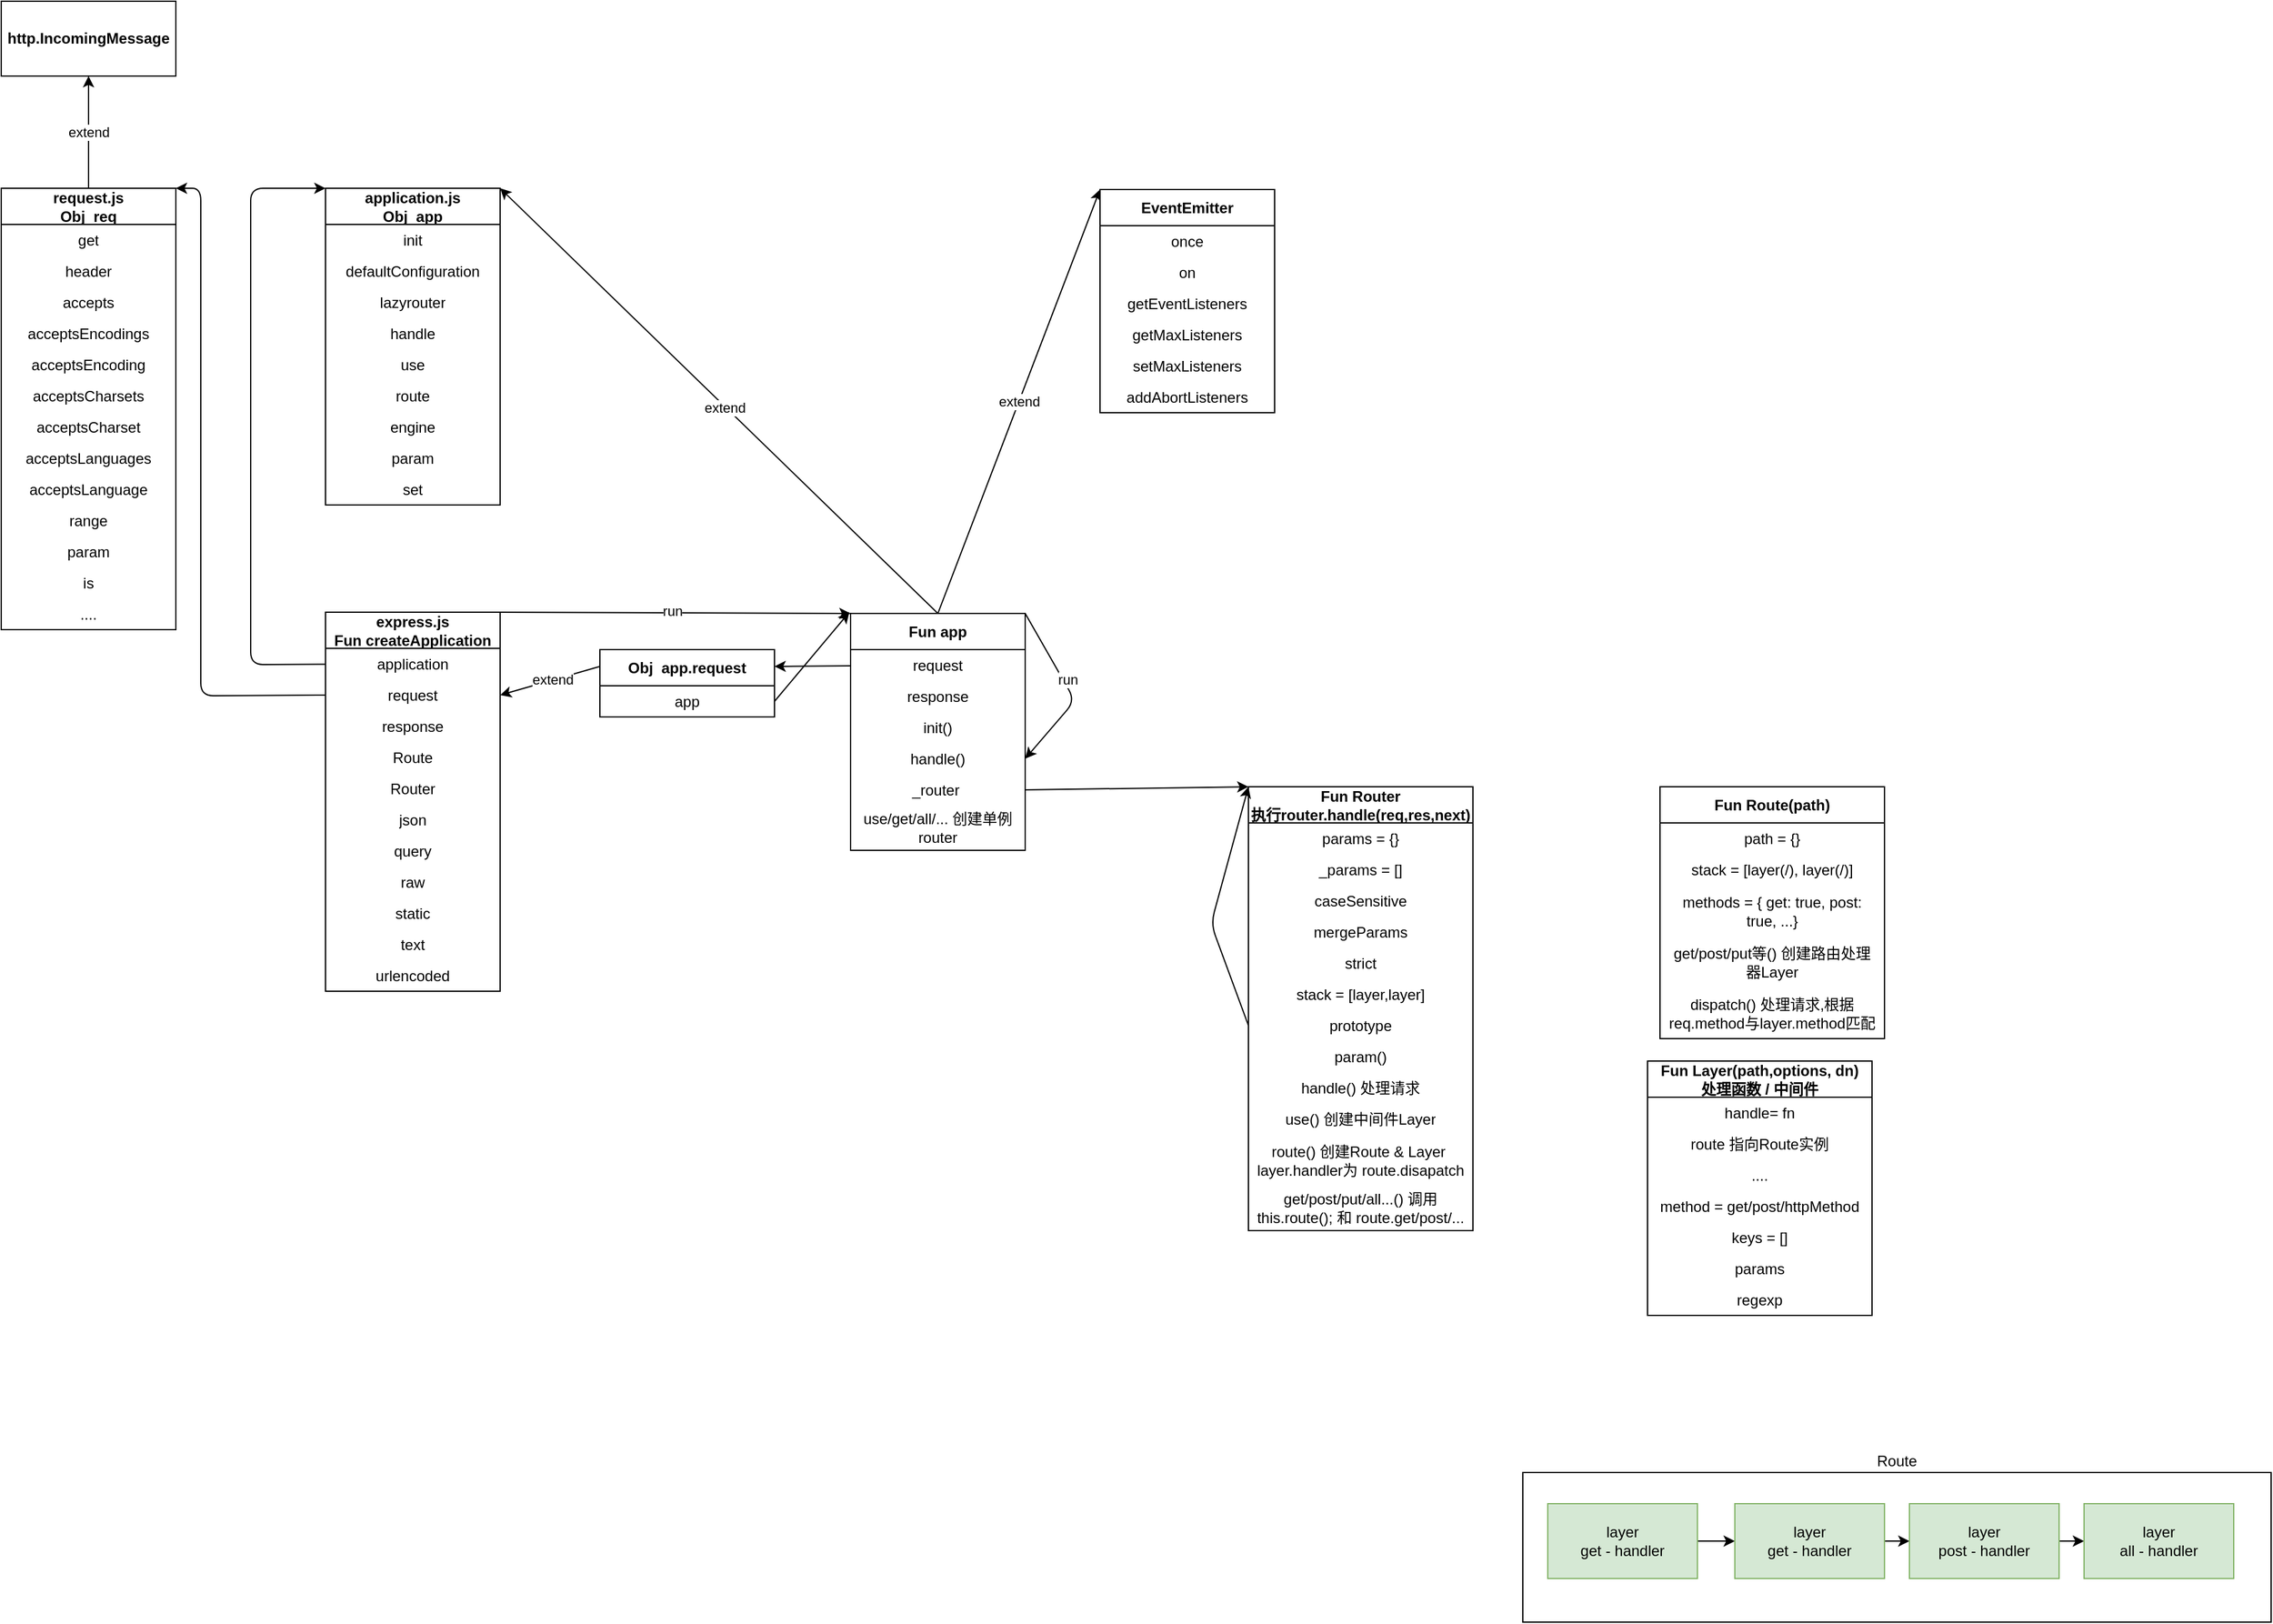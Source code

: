<mxfile>
    <diagram id="khGZkgccO-NBivH-ns-C" name="第 1 页">
        <mxGraphModel dx="638" dy="1654" grid="1" gridSize="10" guides="1" tooltips="1" connect="1" arrows="1" fold="1" page="1" pageScale="1" pageWidth="827" pageHeight="1169" math="0" shadow="0">
            <root>
                <mxCell id="0"/>
                <mxCell id="1" parent="0"/>
                <mxCell id="2" value="&lt;div&gt;express.js&lt;/div&gt;Fun createApplication" style="swimlane;fontStyle=1;align=center;verticalAlign=middle;childLayout=stackLayout;horizontal=1;startSize=29;horizontalStack=0;resizeParent=1;resizeParentMax=0;resizeLast=0;collapsible=0;marginBottom=0;html=1;whiteSpace=wrap;" vertex="1" parent="1">
                    <mxGeometry x="300" y="50" width="140" height="304" as="geometry"/>
                </mxCell>
                <mxCell id="3" value="application" style="text;html=1;strokeColor=none;fillColor=none;align=center;verticalAlign=middle;spacingLeft=4;spacingRight=4;overflow=hidden;rotatable=0;points=[[0,0.5],[1,0.5]];portConstraint=eastwest;whiteSpace=wrap;" vertex="1" parent="2">
                    <mxGeometry y="29" width="140" height="25" as="geometry"/>
                </mxCell>
                <mxCell id="4" value="request" style="text;html=1;strokeColor=none;fillColor=none;align=center;verticalAlign=middle;spacingLeft=4;spacingRight=4;overflow=hidden;rotatable=0;points=[[0,0.5],[1,0.5]];portConstraint=eastwest;whiteSpace=wrap;labelPosition=center;verticalLabelPosition=middle;" vertex="1" parent="2">
                    <mxGeometry y="54" width="140" height="25" as="geometry"/>
                </mxCell>
                <mxCell id="5" value="response" style="text;html=1;strokeColor=none;fillColor=none;align=center;verticalAlign=middle;spacingLeft=4;spacingRight=4;overflow=hidden;rotatable=0;points=[[0,0.5],[1,0.5]];portConstraint=eastwest;whiteSpace=wrap;" vertex="1" parent="2">
                    <mxGeometry y="79" width="140" height="25" as="geometry"/>
                </mxCell>
                <mxCell id="6" value="Route" style="text;html=1;strokeColor=none;fillColor=none;align=center;verticalAlign=middle;spacingLeft=4;spacingRight=4;overflow=hidden;rotatable=0;points=[[0,0.5],[1,0.5]];portConstraint=eastwest;whiteSpace=wrap;" vertex="1" parent="2">
                    <mxGeometry y="104" width="140" height="25" as="geometry"/>
                </mxCell>
                <mxCell id="7" value="Router" style="text;html=1;strokeColor=none;fillColor=none;align=center;verticalAlign=middle;spacingLeft=4;spacingRight=4;overflow=hidden;rotatable=0;points=[[0,0.5],[1,0.5]];portConstraint=eastwest;whiteSpace=wrap;" vertex="1" parent="2">
                    <mxGeometry y="129" width="140" height="25" as="geometry"/>
                </mxCell>
                <mxCell id="8" value="json" style="text;html=1;strokeColor=none;fillColor=none;align=center;verticalAlign=middle;spacingLeft=4;spacingRight=4;overflow=hidden;rotatable=0;points=[[0,0.5],[1,0.5]];portConstraint=eastwest;whiteSpace=wrap;" vertex="1" parent="2">
                    <mxGeometry y="154" width="140" height="25" as="geometry"/>
                </mxCell>
                <mxCell id="9" value="query" style="text;html=1;strokeColor=none;fillColor=none;align=center;verticalAlign=middle;spacingLeft=4;spacingRight=4;overflow=hidden;rotatable=0;points=[[0,0.5],[1,0.5]];portConstraint=eastwest;whiteSpace=wrap;" vertex="1" parent="2">
                    <mxGeometry y="179" width="140" height="25" as="geometry"/>
                </mxCell>
                <mxCell id="10" value="raw" style="text;html=1;strokeColor=none;fillColor=none;align=center;verticalAlign=middle;spacingLeft=4;spacingRight=4;overflow=hidden;rotatable=0;points=[[0,0.5],[1,0.5]];portConstraint=eastwest;whiteSpace=wrap;" vertex="1" parent="2">
                    <mxGeometry y="204" width="140" height="25" as="geometry"/>
                </mxCell>
                <mxCell id="11" value="static" style="text;html=1;strokeColor=none;fillColor=none;align=center;verticalAlign=middle;spacingLeft=4;spacingRight=4;overflow=hidden;rotatable=0;points=[[0,0.5],[1,0.5]];portConstraint=eastwest;whiteSpace=wrap;" vertex="1" parent="2">
                    <mxGeometry y="229" width="140" height="25" as="geometry"/>
                </mxCell>
                <mxCell id="12" value="text" style="text;html=1;strokeColor=none;fillColor=none;align=center;verticalAlign=middle;spacingLeft=4;spacingRight=4;overflow=hidden;rotatable=0;points=[[0,0.5],[1,0.5]];portConstraint=eastwest;whiteSpace=wrap;" vertex="1" parent="2">
                    <mxGeometry y="254" width="140" height="25" as="geometry"/>
                </mxCell>
                <mxCell id="13" value="urlencoded" style="text;html=1;strokeColor=none;fillColor=none;align=center;verticalAlign=middle;spacingLeft=4;spacingRight=4;overflow=hidden;rotatable=0;points=[[0,0.5],[1,0.5]];portConstraint=eastwest;whiteSpace=wrap;" vertex="1" parent="2">
                    <mxGeometry y="279" width="140" height="25" as="geometry"/>
                </mxCell>
                <mxCell id="14" value="application.js&lt;div&gt;Obj&amp;nbsp; app&lt;/div&gt;" style="swimlane;fontStyle=1;align=center;verticalAlign=middle;childLayout=stackLayout;horizontal=1;startSize=29;horizontalStack=0;resizeParent=1;resizeParentMax=0;resizeLast=0;collapsible=0;marginBottom=0;html=1;whiteSpace=wrap;" vertex="1" parent="1">
                    <mxGeometry x="300" y="-290" width="140" height="254" as="geometry"/>
                </mxCell>
                <mxCell id="15" value="init" style="text;html=1;strokeColor=none;fillColor=none;align=center;verticalAlign=middle;spacingLeft=4;spacingRight=4;overflow=hidden;rotatable=0;points=[[0,0.5],[1,0.5]];portConstraint=eastwest;whiteSpace=wrap;" vertex="1" parent="14">
                    <mxGeometry y="29" width="140" height="25" as="geometry"/>
                </mxCell>
                <mxCell id="16" value="defaultConfiguration" style="text;html=1;strokeColor=none;fillColor=none;align=center;verticalAlign=middle;spacingLeft=4;spacingRight=4;overflow=hidden;rotatable=0;points=[[0,0.5],[1,0.5]];portConstraint=eastwest;whiteSpace=wrap;labelPosition=center;verticalLabelPosition=middle;" vertex="1" parent="14">
                    <mxGeometry y="54" width="140" height="25" as="geometry"/>
                </mxCell>
                <mxCell id="17" value="lazyrouter" style="text;html=1;strokeColor=none;fillColor=none;align=center;verticalAlign=middle;spacingLeft=4;spacingRight=4;overflow=hidden;rotatable=0;points=[[0,0.5],[1,0.5]];portConstraint=eastwest;whiteSpace=wrap;labelPosition=center;verticalLabelPosition=middle;" vertex="1" parent="14">
                    <mxGeometry y="79" width="140" height="25" as="geometry"/>
                </mxCell>
                <mxCell id="18" value="handle" style="text;html=1;strokeColor=none;fillColor=none;align=center;verticalAlign=middle;spacingLeft=4;spacingRight=4;overflow=hidden;rotatable=0;points=[[0,0.5],[1,0.5]];portConstraint=eastwest;whiteSpace=wrap;labelPosition=center;verticalLabelPosition=middle;" vertex="1" parent="14">
                    <mxGeometry y="104" width="140" height="25" as="geometry"/>
                </mxCell>
                <mxCell id="19" value="use" style="text;html=1;strokeColor=none;fillColor=none;align=center;verticalAlign=middle;spacingLeft=4;spacingRight=4;overflow=hidden;rotatable=0;points=[[0,0.5],[1,0.5]];portConstraint=eastwest;whiteSpace=wrap;labelPosition=center;verticalLabelPosition=middle;" vertex="1" parent="14">
                    <mxGeometry y="129" width="140" height="25" as="geometry"/>
                </mxCell>
                <mxCell id="20" value="route" style="text;html=1;strokeColor=none;fillColor=none;align=center;verticalAlign=middle;spacingLeft=4;spacingRight=4;overflow=hidden;rotatable=0;points=[[0,0.5],[1,0.5]];portConstraint=eastwest;whiteSpace=wrap;labelPosition=center;verticalLabelPosition=middle;" vertex="1" parent="14">
                    <mxGeometry y="154" width="140" height="25" as="geometry"/>
                </mxCell>
                <mxCell id="21" value="engine" style="text;html=1;strokeColor=none;fillColor=none;align=center;verticalAlign=middle;spacingLeft=4;spacingRight=4;overflow=hidden;rotatable=0;points=[[0,0.5],[1,0.5]];portConstraint=eastwest;whiteSpace=wrap;labelPosition=center;verticalLabelPosition=middle;" vertex="1" parent="14">
                    <mxGeometry y="179" width="140" height="25" as="geometry"/>
                </mxCell>
                <mxCell id="22" value="param" style="text;html=1;strokeColor=none;fillColor=none;align=center;verticalAlign=middle;spacingLeft=4;spacingRight=4;overflow=hidden;rotatable=0;points=[[0,0.5],[1,0.5]];portConstraint=eastwest;whiteSpace=wrap;labelPosition=center;verticalLabelPosition=middle;" vertex="1" parent="14">
                    <mxGeometry y="204" width="140" height="25" as="geometry"/>
                </mxCell>
                <mxCell id="23" value="set" style="text;html=1;strokeColor=none;fillColor=none;align=center;verticalAlign=middle;spacingLeft=4;spacingRight=4;overflow=hidden;rotatable=0;points=[[0,0.5],[1,0.5]];portConstraint=eastwest;whiteSpace=wrap;labelPosition=center;verticalLabelPosition=middle;" vertex="1" parent="14">
                    <mxGeometry y="229" width="140" height="25" as="geometry"/>
                </mxCell>
                <mxCell id="24" style="edgeStyle=none;html=1;entryX=0;entryY=0;entryDx=0;entryDy=0;" edge="1" parent="1" source="3" target="14">
                    <mxGeometry relative="1" as="geometry">
                        <mxPoint x="230" y="-160" as="targetPoint"/>
                        <Array as="points">
                            <mxPoint x="240" y="92"/>
                            <mxPoint x="240" y="-290"/>
                        </Array>
                    </mxGeometry>
                </mxCell>
                <mxCell id="25" style="edgeStyle=none;html=1;entryX=1;entryY=0;entryDx=0;entryDy=0;exitX=0.5;exitY=0;exitDx=0;exitDy=0;" edge="1" parent="1" source="29" target="14">
                    <mxGeometry relative="1" as="geometry">
                        <mxPoint x="520" y="-140" as="targetPoint"/>
                    </mxGeometry>
                </mxCell>
                <mxCell id="26" value="extend" style="edgeLabel;html=1;align=center;verticalAlign=middle;resizable=0;points=[];" vertex="1" connectable="0" parent="25">
                    <mxGeometry x="-0.028" y="1" relative="1" as="geometry">
                        <mxPoint as="offset"/>
                    </mxGeometry>
                </mxCell>
                <mxCell id="27" style="edgeStyle=none;html=1;entryX=0;entryY=0;entryDx=0;entryDy=0;exitX=0.5;exitY=0;exitDx=0;exitDy=0;" edge="1" parent="1" source="29" target="40">
                    <mxGeometry relative="1" as="geometry">
                        <mxPoint x="841" y="-189" as="targetPoint"/>
                    </mxGeometry>
                </mxCell>
                <mxCell id="28" value="extend" style="edgeLabel;html=1;align=center;verticalAlign=middle;resizable=0;points=[];" vertex="1" connectable="0" parent="27">
                    <mxGeometry relative="1" as="geometry">
                        <mxPoint as="offset"/>
                    </mxGeometry>
                </mxCell>
                <mxCell id="29" value="Fun app" style="swimlane;fontStyle=1;align=center;verticalAlign=middle;childLayout=stackLayout;horizontal=1;startSize=29;horizontalStack=0;resizeParent=1;resizeParentMax=0;resizeLast=0;collapsible=0;marginBottom=0;html=1;whiteSpace=wrap;" vertex="1" parent="1">
                    <mxGeometry x="721" y="51" width="140" height="190" as="geometry"/>
                </mxCell>
                <mxCell id="30" value="request" style="text;html=1;strokeColor=none;fillColor=none;align=center;verticalAlign=middle;spacingLeft=4;spacingRight=4;overflow=hidden;rotatable=0;points=[[0,0.5],[1,0.5]];portConstraint=eastwest;whiteSpace=wrap;" vertex="1" parent="29">
                    <mxGeometry y="29" width="140" height="25" as="geometry"/>
                </mxCell>
                <mxCell id="31" value="response" style="text;html=1;strokeColor=none;fillColor=none;align=center;verticalAlign=middle;spacingLeft=4;spacingRight=4;overflow=hidden;rotatable=0;points=[[0,0.5],[1,0.5]];portConstraint=eastwest;whiteSpace=wrap;" vertex="1" parent="29">
                    <mxGeometry y="54" width="140" height="25" as="geometry"/>
                </mxCell>
                <mxCell id="32" value="init()" style="text;html=1;strokeColor=none;fillColor=none;align=center;verticalAlign=middle;spacingLeft=4;spacingRight=4;overflow=hidden;rotatable=0;points=[[0,0.5],[1,0.5]];portConstraint=eastwest;whiteSpace=wrap;" vertex="1" parent="29">
                    <mxGeometry y="79" width="140" height="25" as="geometry"/>
                </mxCell>
                <mxCell id="33" value="handle()" style="text;html=1;strokeColor=none;fillColor=none;align=center;verticalAlign=middle;spacingLeft=4;spacingRight=4;overflow=hidden;rotatable=0;points=[[0,0.5],[1,0.5]];portConstraint=eastwest;whiteSpace=wrap;" vertex="1" parent="29">
                    <mxGeometry y="104" width="140" height="25" as="geometry"/>
                </mxCell>
                <mxCell id="34" style="edgeStyle=none;html=1;exitX=1;exitY=0;exitDx=0;exitDy=0;entryX=1;entryY=0.5;entryDx=0;entryDy=0;" edge="1" parent="29" source="29" target="33">
                    <mxGeometry relative="1" as="geometry">
                        <mxPoint x="210" y="100" as="targetPoint"/>
                        <Array as="points">
                            <mxPoint x="180" y="70"/>
                        </Array>
                    </mxGeometry>
                </mxCell>
                <mxCell id="35" value="run" style="edgeLabel;html=1;align=center;verticalAlign=middle;resizable=0;points=[];" vertex="1" connectable="0" parent="34">
                    <mxGeometry x="-0.109" y="3" relative="1" as="geometry">
                        <mxPoint as="offset"/>
                    </mxGeometry>
                </mxCell>
                <mxCell id="36" value="_router&amp;nbsp;" style="text;html=1;strokeColor=none;fillColor=none;align=center;verticalAlign=middle;spacingLeft=4;spacingRight=4;overflow=hidden;rotatable=0;points=[[0,0.5],[1,0.5]];portConstraint=eastwest;whiteSpace=wrap;" vertex="1" parent="29">
                    <mxGeometry y="129" width="140" height="25" as="geometry"/>
                </mxCell>
                <mxCell id="37" value="use/get/all/... 创建单例router" style="text;html=1;strokeColor=none;fillColor=none;align=center;verticalAlign=middle;spacingLeft=4;spacingRight=4;overflow=hidden;rotatable=0;points=[[0,0.5],[1,0.5]];portConstraint=eastwest;whiteSpace=wrap;" vertex="1" parent="29">
                    <mxGeometry y="154" width="140" height="36" as="geometry"/>
                </mxCell>
                <mxCell id="38" style="edgeStyle=none;html=1;exitX=1;exitY=0;exitDx=0;exitDy=0;entryX=0;entryY=0;entryDx=0;entryDy=0;" edge="1" parent="1" source="2" target="29">
                    <mxGeometry relative="1" as="geometry">
                        <mxPoint x="560" y="50" as="targetPoint"/>
                    </mxGeometry>
                </mxCell>
                <mxCell id="39" value="run" style="edgeLabel;html=1;align=center;verticalAlign=middle;resizable=0;points=[];" vertex="1" connectable="0" parent="38">
                    <mxGeometry x="-0.017" y="2" relative="1" as="geometry">
                        <mxPoint as="offset"/>
                    </mxGeometry>
                </mxCell>
                <mxCell id="40" value="EventEmitter" style="swimlane;fontStyle=1;align=center;verticalAlign=middle;childLayout=stackLayout;horizontal=1;startSize=29;horizontalStack=0;resizeParent=1;resizeParentMax=0;resizeLast=0;collapsible=0;marginBottom=0;html=1;whiteSpace=wrap;" vertex="1" parent="1">
                    <mxGeometry x="921" y="-289" width="140" height="179" as="geometry"/>
                </mxCell>
                <mxCell id="41" value="once" style="text;html=1;strokeColor=none;fillColor=none;align=center;verticalAlign=middle;spacingLeft=4;spacingRight=4;overflow=hidden;rotatable=0;points=[[0,0.5],[1,0.5]];portConstraint=eastwest;whiteSpace=wrap;" vertex="1" parent="40">
                    <mxGeometry y="29" width="140" height="25" as="geometry"/>
                </mxCell>
                <mxCell id="42" value="on" style="text;html=1;strokeColor=none;fillColor=none;align=center;verticalAlign=middle;spacingLeft=4;spacingRight=4;overflow=hidden;rotatable=0;points=[[0,0.5],[1,0.5]];portConstraint=eastwest;whiteSpace=wrap;labelPosition=center;verticalLabelPosition=middle;" vertex="1" parent="40">
                    <mxGeometry y="54" width="140" height="25" as="geometry"/>
                </mxCell>
                <mxCell id="43" value="getEventListeners" style="text;html=1;strokeColor=none;fillColor=none;align=center;verticalAlign=middle;spacingLeft=4;spacingRight=4;overflow=hidden;rotatable=0;points=[[0,0.5],[1,0.5]];portConstraint=eastwest;whiteSpace=wrap;labelPosition=center;verticalLabelPosition=middle;" vertex="1" parent="40">
                    <mxGeometry y="79" width="140" height="25" as="geometry"/>
                </mxCell>
                <mxCell id="44" value="getMaxListeners" style="text;html=1;strokeColor=none;fillColor=none;align=center;verticalAlign=middle;spacingLeft=4;spacingRight=4;overflow=hidden;rotatable=0;points=[[0,0.5],[1,0.5]];portConstraint=eastwest;whiteSpace=wrap;labelPosition=center;verticalLabelPosition=middle;" vertex="1" parent="40">
                    <mxGeometry y="104" width="140" height="25" as="geometry"/>
                </mxCell>
                <mxCell id="45" value="setMaxListeners" style="text;html=1;strokeColor=none;fillColor=none;align=center;verticalAlign=middle;spacingLeft=4;spacingRight=4;overflow=hidden;rotatable=0;points=[[0,0.5],[1,0.5]];portConstraint=eastwest;whiteSpace=wrap;labelPosition=center;verticalLabelPosition=middle;" vertex="1" parent="40">
                    <mxGeometry y="129" width="140" height="25" as="geometry"/>
                </mxCell>
                <mxCell id="46" value="addAbortListeners" style="text;html=1;strokeColor=none;fillColor=none;align=center;verticalAlign=middle;spacingLeft=4;spacingRight=4;overflow=hidden;rotatable=0;points=[[0,0.5],[1,0.5]];portConstraint=eastwest;whiteSpace=wrap;labelPosition=center;verticalLabelPosition=middle;" vertex="1" parent="40">
                    <mxGeometry y="154" width="140" height="25" as="geometry"/>
                </mxCell>
                <mxCell id="47" value="extend" style="edgeStyle=none;html=1;" edge="1" parent="1" source="48" target="62">
                    <mxGeometry relative="1" as="geometry"/>
                </mxCell>
                <mxCell id="48" value="request.js&lt;div&gt;Obj&amp;nbsp; req&lt;/div&gt;" style="swimlane;fontStyle=1;align=center;verticalAlign=middle;childLayout=stackLayout;horizontal=1;startSize=29;horizontalStack=0;resizeParent=1;resizeParentMax=0;resizeLast=0;collapsible=0;marginBottom=0;html=1;whiteSpace=wrap;" vertex="1" parent="1">
                    <mxGeometry x="40" y="-290" width="140" height="354" as="geometry"/>
                </mxCell>
                <mxCell id="49" value="get" style="text;html=1;strokeColor=none;fillColor=none;align=center;verticalAlign=middle;spacingLeft=4;spacingRight=4;overflow=hidden;rotatable=0;points=[[0,0.5],[1,0.5]];portConstraint=eastwest;whiteSpace=wrap;" vertex="1" parent="48">
                    <mxGeometry y="29" width="140" height="25" as="geometry"/>
                </mxCell>
                <mxCell id="50" value="header" style="text;html=1;strokeColor=none;fillColor=none;align=center;verticalAlign=middle;spacingLeft=4;spacingRight=4;overflow=hidden;rotatable=0;points=[[0,0.5],[1,0.5]];portConstraint=eastwest;whiteSpace=wrap;labelPosition=center;verticalLabelPosition=middle;" vertex="1" parent="48">
                    <mxGeometry y="54" width="140" height="25" as="geometry"/>
                </mxCell>
                <mxCell id="51" value="accepts" style="text;html=1;strokeColor=none;fillColor=none;align=center;verticalAlign=middle;spacingLeft=4;spacingRight=4;overflow=hidden;rotatable=0;points=[[0,0.5],[1,0.5]];portConstraint=eastwest;whiteSpace=wrap;labelPosition=center;verticalLabelPosition=middle;" vertex="1" parent="48">
                    <mxGeometry y="79" width="140" height="25" as="geometry"/>
                </mxCell>
                <mxCell id="52" value="acceptsEncodings" style="text;html=1;strokeColor=none;fillColor=none;align=center;verticalAlign=middle;spacingLeft=4;spacingRight=4;overflow=hidden;rotatable=0;points=[[0,0.5],[1,0.5]];portConstraint=eastwest;whiteSpace=wrap;labelPosition=center;verticalLabelPosition=middle;" vertex="1" parent="48">
                    <mxGeometry y="104" width="140" height="25" as="geometry"/>
                </mxCell>
                <mxCell id="53" value="&lt;span style=&quot;color: rgb(0, 0, 0);&quot;&gt;acceptsEncoding&lt;/span&gt;" style="text;html=1;strokeColor=none;fillColor=none;align=center;verticalAlign=middle;spacingLeft=4;spacingRight=4;overflow=hidden;rotatable=0;points=[[0,0.5],[1,0.5]];portConstraint=eastwest;whiteSpace=wrap;labelPosition=center;verticalLabelPosition=middle;" vertex="1" parent="48">
                    <mxGeometry y="129" width="140" height="25" as="geometry"/>
                </mxCell>
                <mxCell id="54" value="acceptsCharsets" style="text;html=1;strokeColor=none;fillColor=none;align=center;verticalAlign=middle;spacingLeft=4;spacingRight=4;overflow=hidden;rotatable=0;points=[[0,0.5],[1,0.5]];portConstraint=eastwest;whiteSpace=wrap;labelPosition=center;verticalLabelPosition=middle;" vertex="1" parent="48">
                    <mxGeometry y="154" width="140" height="25" as="geometry"/>
                </mxCell>
                <mxCell id="55" value="acceptsCharset" style="text;html=1;strokeColor=none;fillColor=none;align=center;verticalAlign=middle;spacingLeft=4;spacingRight=4;overflow=hidden;rotatable=0;points=[[0,0.5],[1,0.5]];portConstraint=eastwest;whiteSpace=wrap;labelPosition=center;verticalLabelPosition=middle;" vertex="1" parent="48">
                    <mxGeometry y="179" width="140" height="25" as="geometry"/>
                </mxCell>
                <mxCell id="56" value="acceptsLanguages" style="text;html=1;strokeColor=none;fillColor=none;align=center;verticalAlign=middle;spacingLeft=4;spacingRight=4;overflow=hidden;rotatable=0;points=[[0,0.5],[1,0.5]];portConstraint=eastwest;whiteSpace=wrap;labelPosition=center;verticalLabelPosition=middle;" vertex="1" parent="48">
                    <mxGeometry y="204" width="140" height="25" as="geometry"/>
                </mxCell>
                <mxCell id="57" value="acceptsLanguage" style="text;html=1;strokeColor=none;fillColor=none;align=center;verticalAlign=middle;spacingLeft=4;spacingRight=4;overflow=hidden;rotatable=0;points=[[0,0.5],[1,0.5]];portConstraint=eastwest;whiteSpace=wrap;labelPosition=center;verticalLabelPosition=middle;" vertex="1" parent="48">
                    <mxGeometry y="229" width="140" height="25" as="geometry"/>
                </mxCell>
                <mxCell id="58" value="range" style="text;html=1;strokeColor=none;fillColor=none;align=center;verticalAlign=middle;spacingLeft=4;spacingRight=4;overflow=hidden;rotatable=0;points=[[0,0.5],[1,0.5]];portConstraint=eastwest;whiteSpace=wrap;labelPosition=center;verticalLabelPosition=middle;" vertex="1" parent="48">
                    <mxGeometry y="254" width="140" height="25" as="geometry"/>
                </mxCell>
                <mxCell id="59" value="param" style="text;html=1;strokeColor=none;fillColor=none;align=center;verticalAlign=middle;spacingLeft=4;spacingRight=4;overflow=hidden;rotatable=0;points=[[0,0.5],[1,0.5]];portConstraint=eastwest;whiteSpace=wrap;labelPosition=center;verticalLabelPosition=middle;" vertex="1" parent="48">
                    <mxGeometry y="279" width="140" height="25" as="geometry"/>
                </mxCell>
                <mxCell id="60" value="is" style="text;html=1;strokeColor=none;fillColor=none;align=center;verticalAlign=middle;spacingLeft=4;spacingRight=4;overflow=hidden;rotatable=0;points=[[0,0.5],[1,0.5]];portConstraint=eastwest;whiteSpace=wrap;labelPosition=center;verticalLabelPosition=middle;" vertex="1" parent="48">
                    <mxGeometry y="304" width="140" height="25" as="geometry"/>
                </mxCell>
                <mxCell id="61" value="...." style="text;html=1;strokeColor=none;fillColor=none;align=center;verticalAlign=middle;spacingLeft=4;spacingRight=4;overflow=hidden;rotatable=0;points=[[0,0.5],[1,0.5]];portConstraint=eastwest;whiteSpace=wrap;labelPosition=center;verticalLabelPosition=middle;" vertex="1" parent="48">
                    <mxGeometry y="329" width="140" height="25" as="geometry"/>
                </mxCell>
                <mxCell id="62" value="http.IncomingMessage" style="whiteSpace=wrap;html=1;fontStyle=1;startSize=29;" vertex="1" parent="1">
                    <mxGeometry x="40" y="-440" width="140" height="60" as="geometry"/>
                </mxCell>
                <mxCell id="63" style="edgeStyle=none;html=1;exitX=0;exitY=0.5;exitDx=0;exitDy=0;entryX=1;entryY=0;entryDx=0;entryDy=0;" edge="1" parent="1" source="4" target="48">
                    <mxGeometry relative="1" as="geometry">
                        <mxPoint x="50" y="110" as="targetPoint"/>
                        <Array as="points">
                            <mxPoint x="200" y="117"/>
                            <mxPoint x="200" y="-290"/>
                        </Array>
                    </mxGeometry>
                </mxCell>
                <mxCell id="64" style="edgeStyle=none;html=1;exitX=0;exitY=0.25;exitDx=0;exitDy=0;entryX=1;entryY=0.5;entryDx=0;entryDy=0;" edge="1" parent="1" source="66" target="4">
                    <mxGeometry relative="1" as="geometry"/>
                </mxCell>
                <mxCell id="65" value="extend" style="edgeLabel;html=1;align=center;verticalAlign=middle;resizable=0;points=[];" vertex="1" connectable="0" parent="64">
                    <mxGeometry x="-0.129" y="-1" relative="1" as="geometry">
                        <mxPoint x="-3" y="1" as="offset"/>
                    </mxGeometry>
                </mxCell>
                <mxCell id="66" value="Obj&amp;nbsp; app.request" style="swimlane;fontStyle=1;align=center;verticalAlign=middle;childLayout=stackLayout;horizontal=1;startSize=29;horizontalStack=0;resizeParent=1;resizeParentMax=0;resizeLast=0;collapsible=0;marginBottom=0;html=1;whiteSpace=wrap;" vertex="1" parent="1">
                    <mxGeometry x="520" y="80" width="140" height="54" as="geometry"/>
                </mxCell>
                <mxCell id="67" value="app" style="text;html=1;strokeColor=none;fillColor=none;align=center;verticalAlign=middle;spacingLeft=4;spacingRight=4;overflow=hidden;rotatable=0;points=[[0,0.5],[1,0.5]];portConstraint=eastwest;whiteSpace=wrap;" vertex="1" parent="66">
                    <mxGeometry y="29" width="140" height="25" as="geometry"/>
                </mxCell>
                <mxCell id="68" style="edgeStyle=none;html=1;entryX=1;entryY=0.25;entryDx=0;entryDy=0;" edge="1" parent="1" source="30" target="66">
                    <mxGeometry relative="1" as="geometry"/>
                </mxCell>
                <mxCell id="69" style="edgeStyle=none;html=1;exitX=1;exitY=0.5;exitDx=0;exitDy=0;" edge="1" parent="1" source="67">
                    <mxGeometry relative="1" as="geometry">
                        <mxPoint x="720" y="50" as="targetPoint"/>
                    </mxGeometry>
                </mxCell>
                <mxCell id="70" value="Fun Router&lt;div&gt;执行router.handle(req,res,next)&lt;/div&gt;" style="swimlane;fontStyle=1;align=center;verticalAlign=middle;childLayout=stackLayout;horizontal=1;startSize=29;horizontalStack=0;resizeParent=1;resizeParentMax=0;resizeLast=0;collapsible=0;marginBottom=0;html=1;whiteSpace=wrap;" vertex="1" parent="1">
                    <mxGeometry x="1040" y="190" width="180" height="356" as="geometry"/>
                </mxCell>
                <mxCell id="71" value="params = {}" style="text;html=1;strokeColor=none;fillColor=none;align=center;verticalAlign=middle;spacingLeft=4;spacingRight=4;overflow=hidden;rotatable=0;points=[[0,0.5],[1,0.5]];portConstraint=eastwest;whiteSpace=wrap;" vertex="1" parent="70">
                    <mxGeometry y="29" width="180" height="25" as="geometry"/>
                </mxCell>
                <mxCell id="72" value="_params = []" style="text;html=1;strokeColor=none;fillColor=none;align=center;verticalAlign=middle;spacingLeft=4;spacingRight=4;overflow=hidden;rotatable=0;points=[[0,0.5],[1,0.5]];portConstraint=eastwest;whiteSpace=wrap;labelPosition=center;verticalLabelPosition=middle;" vertex="1" parent="70">
                    <mxGeometry y="54" width="180" height="25" as="geometry"/>
                </mxCell>
                <mxCell id="73" value="caseSensitive" style="text;html=1;strokeColor=none;fillColor=none;align=center;verticalAlign=middle;spacingLeft=4;spacingRight=4;overflow=hidden;rotatable=0;points=[[0,0.5],[1,0.5]];portConstraint=eastwest;whiteSpace=wrap;labelPosition=center;verticalLabelPosition=middle;" vertex="1" parent="70">
                    <mxGeometry y="79" width="180" height="25" as="geometry"/>
                </mxCell>
                <mxCell id="74" value="mergeParams" style="text;html=1;strokeColor=none;fillColor=none;align=center;verticalAlign=middle;spacingLeft=4;spacingRight=4;overflow=hidden;rotatable=0;points=[[0,0.5],[1,0.5]];portConstraint=eastwest;whiteSpace=wrap;labelPosition=center;verticalLabelPosition=middle;" vertex="1" parent="70">
                    <mxGeometry y="104" width="180" height="25" as="geometry"/>
                </mxCell>
                <mxCell id="75" value="strict" style="text;html=1;strokeColor=none;fillColor=none;align=center;verticalAlign=middle;spacingLeft=4;spacingRight=4;overflow=hidden;rotatable=0;points=[[0,0.5],[1,0.5]];portConstraint=eastwest;whiteSpace=wrap;labelPosition=center;verticalLabelPosition=middle;" vertex="1" parent="70">
                    <mxGeometry y="129" width="180" height="25" as="geometry"/>
                </mxCell>
                <mxCell id="76" value="stack = [layer,layer]" style="text;html=1;strokeColor=none;fillColor=none;align=center;verticalAlign=middle;spacingLeft=4;spacingRight=4;overflow=hidden;rotatable=0;points=[[0,0.5],[1,0.5]];portConstraint=eastwest;whiteSpace=wrap;labelPosition=center;verticalLabelPosition=middle;" vertex="1" parent="70">
                    <mxGeometry y="154" width="180" height="25" as="geometry"/>
                </mxCell>
                <mxCell id="77" style="edgeStyle=none;html=1;entryX=0;entryY=0;entryDx=0;entryDy=0;exitX=0;exitY=0.5;exitDx=0;exitDy=0;" edge="1" parent="70" source="78" target="70">
                    <mxGeometry relative="1" as="geometry">
                        <mxPoint x="290" y="191.5" as="targetPoint"/>
                        <Array as="points">
                            <mxPoint x="-30" y="110"/>
                        </Array>
                    </mxGeometry>
                </mxCell>
                <mxCell id="78" value="prototype" style="text;html=1;strokeColor=none;fillColor=none;align=center;verticalAlign=middle;spacingLeft=4;spacingRight=4;overflow=hidden;rotatable=0;points=[[0,0.5],[1,0.5]];portConstraint=eastwest;whiteSpace=wrap;labelPosition=center;verticalLabelPosition=middle;" vertex="1" parent="70">
                    <mxGeometry y="179" width="180" height="25" as="geometry"/>
                </mxCell>
                <mxCell id="79" value="param()" style="text;html=1;strokeColor=none;fillColor=none;align=center;verticalAlign=middle;spacingLeft=4;spacingRight=4;overflow=hidden;rotatable=0;points=[[0,0.5],[1,0.5]];portConstraint=eastwest;whiteSpace=wrap;labelPosition=center;verticalLabelPosition=middle;" vertex="1" parent="70">
                    <mxGeometry y="204" width="180" height="25" as="geometry"/>
                </mxCell>
                <mxCell id="80" value="handle() 处理请求" style="text;html=1;strokeColor=none;fillColor=none;align=center;verticalAlign=middle;spacingLeft=4;spacingRight=4;overflow=hidden;rotatable=0;points=[[0,0.5],[1,0.5]];portConstraint=eastwest;whiteSpace=wrap;labelPosition=center;verticalLabelPosition=middle;" vertex="1" parent="70">
                    <mxGeometry y="229" width="180" height="25" as="geometry"/>
                </mxCell>
                <mxCell id="81" value="use() 创建&lt;span style=&quot;color: rgb(0, 0, 0);&quot;&gt;中间件&lt;/span&gt;Layer" style="text;html=1;strokeColor=none;fillColor=none;align=center;verticalAlign=middle;spacingLeft=4;spacingRight=4;overflow=hidden;rotatable=0;points=[[0,0.5],[1,0.5]];portConstraint=eastwest;whiteSpace=wrap;labelPosition=center;verticalLabelPosition=middle;" vertex="1" parent="70">
                    <mxGeometry y="254" width="180" height="25" as="geometry"/>
                </mxCell>
                <mxCell id="82" value="route() 创建Route &amp;amp; Layer&amp;nbsp;&lt;div&gt;layer.handler为 route.disapatch&lt;/div&gt;" style="text;html=1;strokeColor=none;fillColor=none;align=center;verticalAlign=middle;spacingLeft=4;spacingRight=4;overflow=hidden;rotatable=0;points=[[0,0.5],[1,0.5]];portConstraint=eastwest;whiteSpace=wrap;labelPosition=center;verticalLabelPosition=middle;" vertex="1" parent="70">
                    <mxGeometry y="279" width="180" height="41" as="geometry"/>
                </mxCell>
                <mxCell id="83" value="get/post/put/all...() 调用this.route(); 和 route.get/post/..." style="text;html=1;strokeColor=none;fillColor=none;align=center;verticalAlign=middle;spacingLeft=4;spacingRight=4;overflow=hidden;rotatable=0;points=[[0,0.5],[1,0.5]];portConstraint=eastwest;whiteSpace=wrap;labelPosition=center;verticalLabelPosition=middle;" vertex="1" parent="70">
                    <mxGeometry y="320" width="180" height="36" as="geometry"/>
                </mxCell>
                <mxCell id="84" style="edgeStyle=none;html=1;entryX=0;entryY=0;entryDx=0;entryDy=0;exitX=1;exitY=0.5;exitDx=0;exitDy=0;" edge="1" parent="1" source="36" target="70">
                    <mxGeometry relative="1" as="geometry"/>
                </mxCell>
                <mxCell id="85" value="Fun Route(path)" style="swimlane;fontStyle=1;align=center;verticalAlign=middle;childLayout=stackLayout;horizontal=1;startSize=29;horizontalStack=0;resizeParent=1;resizeParentMax=0;resizeLast=0;collapsible=0;marginBottom=0;html=1;whiteSpace=wrap;" vertex="1" parent="1">
                    <mxGeometry x="1370" y="190" width="180" height="202" as="geometry"/>
                </mxCell>
                <mxCell id="86" value="path = {}" style="text;html=1;strokeColor=none;fillColor=none;align=center;verticalAlign=middle;spacingLeft=4;spacingRight=4;overflow=hidden;rotatable=0;points=[[0,0.5],[1,0.5]];portConstraint=eastwest;whiteSpace=wrap;" vertex="1" parent="85">
                    <mxGeometry y="29" width="180" height="25" as="geometry"/>
                </mxCell>
                <mxCell id="87" value="stack = [layer(/), layer(/)]" style="text;html=1;strokeColor=none;fillColor=none;align=center;verticalAlign=middle;spacingLeft=4;spacingRight=4;overflow=hidden;rotatable=0;points=[[0,0.5],[1,0.5]];portConstraint=eastwest;whiteSpace=wrap;labelPosition=center;verticalLabelPosition=middle;" vertex="1" parent="85">
                    <mxGeometry y="54" width="180" height="25" as="geometry"/>
                </mxCell>
                <mxCell id="88" value="methods = { get: true, post: true, ...}" style="text;html=1;strokeColor=none;fillColor=none;align=center;verticalAlign=middle;spacingLeft=4;spacingRight=4;overflow=hidden;rotatable=0;points=[[0,0.5],[1,0.5]];portConstraint=eastwest;whiteSpace=wrap;labelPosition=center;verticalLabelPosition=middle;" vertex="1" parent="85">
                    <mxGeometry y="79" width="180" height="41" as="geometry"/>
                </mxCell>
                <mxCell id="89" value="get/post/put等() 创建路由处理器Layer" style="text;html=1;strokeColor=none;fillColor=none;align=center;verticalAlign=middle;spacingLeft=4;spacingRight=4;overflow=hidden;rotatable=0;points=[[0,0.5],[1,0.5]];portConstraint=eastwest;whiteSpace=wrap;labelPosition=center;verticalLabelPosition=middle;" vertex="1" parent="85">
                    <mxGeometry y="120" width="180" height="41" as="geometry"/>
                </mxCell>
                <mxCell id="90" value="dispatch() 处理请求,根据req.method与layer.method匹配" style="text;html=1;strokeColor=none;fillColor=none;align=center;verticalAlign=middle;spacingLeft=4;spacingRight=4;overflow=hidden;rotatable=0;points=[[0,0.5],[1,0.5]];portConstraint=eastwest;whiteSpace=wrap;labelPosition=center;verticalLabelPosition=middle;" vertex="1" parent="85">
                    <mxGeometry y="161" width="180" height="41" as="geometry"/>
                </mxCell>
                <mxCell id="91" value="Fun Layer(path,options, dn)&lt;div&gt;处理函数 / 中间件&lt;/div&gt;" style="swimlane;fontStyle=1;align=center;verticalAlign=middle;childLayout=stackLayout;horizontal=1;startSize=29;horizontalStack=0;resizeParent=1;resizeParentMax=0;resizeLast=0;collapsible=0;marginBottom=0;html=1;whiteSpace=wrap;" vertex="1" parent="1">
                    <mxGeometry x="1360" y="410" width="180" height="204" as="geometry"/>
                </mxCell>
                <mxCell id="92" value="handle= fn" style="text;html=1;strokeColor=none;fillColor=none;align=center;verticalAlign=middle;spacingLeft=4;spacingRight=4;overflow=hidden;rotatable=0;points=[[0,0.5],[1,0.5]];portConstraint=eastwest;whiteSpace=wrap;labelPosition=center;verticalLabelPosition=middle;" vertex="1" parent="91">
                    <mxGeometry y="29" width="180" height="25" as="geometry"/>
                </mxCell>
                <mxCell id="93" value="route 指向Route实例" style="text;html=1;strokeColor=none;fillColor=none;align=center;verticalAlign=middle;spacingLeft=4;spacingRight=4;overflow=hidden;rotatable=0;points=[[0,0.5],[1,0.5]];portConstraint=eastwest;whiteSpace=wrap;labelPosition=center;verticalLabelPosition=middle;" vertex="1" parent="91">
                    <mxGeometry y="54" width="180" height="25" as="geometry"/>
                </mxCell>
                <mxCell id="94" value="...." style="text;html=1;strokeColor=none;fillColor=none;align=center;verticalAlign=middle;spacingLeft=4;spacingRight=4;overflow=hidden;rotatable=0;points=[[0,0.5],[1,0.5]];portConstraint=eastwest;whiteSpace=wrap;labelPosition=center;verticalLabelPosition=middle;" vertex="1" parent="91">
                    <mxGeometry y="79" width="180" height="25" as="geometry"/>
                </mxCell>
                <mxCell id="95" value="method = get/post/httpMethod" style="text;html=1;strokeColor=none;fillColor=none;align=center;verticalAlign=middle;spacingLeft=4;spacingRight=4;overflow=hidden;rotatable=0;points=[[0,0.5],[1,0.5]];portConstraint=eastwest;whiteSpace=wrap;labelPosition=center;verticalLabelPosition=middle;" vertex="1" parent="91">
                    <mxGeometry y="104" width="180" height="25" as="geometry"/>
                </mxCell>
                <mxCell id="96" value="keys = []" style="text;html=1;strokeColor=none;fillColor=none;align=center;verticalAlign=middle;spacingLeft=4;spacingRight=4;overflow=hidden;rotatable=0;points=[[0,0.5],[1,0.5]];portConstraint=eastwest;whiteSpace=wrap;labelPosition=center;verticalLabelPosition=middle;" vertex="1" parent="91">
                    <mxGeometry y="129" width="180" height="25" as="geometry"/>
                </mxCell>
                <mxCell id="97" value="params" style="text;html=1;strokeColor=none;fillColor=none;align=center;verticalAlign=middle;spacingLeft=4;spacingRight=4;overflow=hidden;rotatable=0;points=[[0,0.5],[1,0.5]];portConstraint=eastwest;whiteSpace=wrap;labelPosition=center;verticalLabelPosition=middle;" vertex="1" parent="91">
                    <mxGeometry y="154" width="180" height="25" as="geometry"/>
                </mxCell>
                <mxCell id="98" value="regexp" style="text;html=1;strokeColor=none;fillColor=none;align=center;verticalAlign=middle;spacingLeft=4;spacingRight=4;overflow=hidden;rotatable=0;points=[[0,0.5],[1,0.5]];portConstraint=eastwest;whiteSpace=wrap;labelPosition=center;verticalLabelPosition=middle;" vertex="1" parent="91">
                    <mxGeometry y="179" width="180" height="25" as="geometry"/>
                </mxCell>
                <mxCell id="99" value="Route" style="whiteSpace=wrap;html=1;labelPosition=center;verticalLabelPosition=top;align=center;verticalAlign=bottom;" vertex="1" parent="1">
                    <mxGeometry x="1260" y="740" width="600" height="120" as="geometry"/>
                </mxCell>
                <mxCell id="100" value="" style="edgeStyle=none;html=1;" edge="1" parent="1" source="101" target="103">
                    <mxGeometry relative="1" as="geometry"/>
                </mxCell>
                <mxCell id="101" value="layer&lt;div&gt;get - handler&lt;/div&gt;" style="whiteSpace=wrap;html=1;fillColor=#d5e8d4;strokeColor=#82b366;" vertex="1" parent="1">
                    <mxGeometry x="1280" y="765" width="120" height="60" as="geometry"/>
                </mxCell>
                <mxCell id="102" value="" style="edgeStyle=none;html=1;" edge="1" parent="1" source="103" target="105">
                    <mxGeometry relative="1" as="geometry"/>
                </mxCell>
                <mxCell id="103" value="layer&lt;div&gt;get - handler&lt;/div&gt;" style="whiteSpace=wrap;html=1;fillColor=#d5e8d4;strokeColor=#82b366;" vertex="1" parent="1">
                    <mxGeometry x="1430" y="765" width="120" height="60" as="geometry"/>
                </mxCell>
                <mxCell id="104" value="" style="edgeStyle=none;html=1;" edge="1" parent="1" source="105" target="106">
                    <mxGeometry relative="1" as="geometry"/>
                </mxCell>
                <mxCell id="105" value="layer&lt;div&gt;post - handler&lt;/div&gt;" style="whiteSpace=wrap;html=1;fillColor=#d5e8d4;strokeColor=#82b366;" vertex="1" parent="1">
                    <mxGeometry x="1570" y="765" width="120" height="60" as="geometry"/>
                </mxCell>
                <mxCell id="106" value="layer&lt;div&gt;all - handler&lt;/div&gt;" style="whiteSpace=wrap;html=1;fillColor=#d5e8d4;strokeColor=#82b366;" vertex="1" parent="1">
                    <mxGeometry x="1710" y="765" width="120" height="60" as="geometry"/>
                </mxCell>
            </root>
        </mxGraphModel>
    </diagram>
</mxfile>